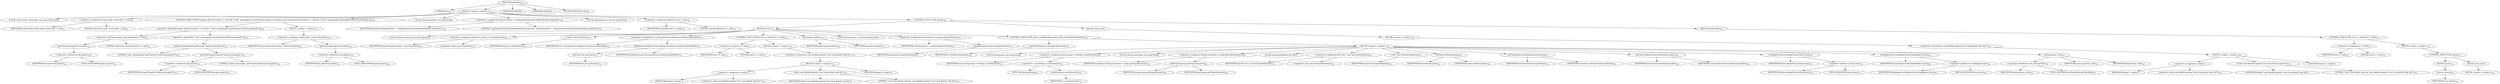 digraph "initTasks" {  
"1407" [label = <(METHOD,initTasks)<SUB>720</SUB>> ]
"55" [label = <(PARAM,this)<SUB>720</SUB>> ]
"1408" [label = <(BLOCK,&lt;empty&gt;,&lt;empty&gt;)<SUB>720</SUB>> ]
"1409" [label = <(LOCAL,ClassLoader classLoader: java.lang.ClassLoader)> ]
"1410" [label = <(&lt;operator&gt;.assignment,ClassLoader classLoader = null)<SUB>721</SUB>> ]
"1411" [label = <(IDENTIFIER,classLoader,ClassLoader classLoader = null)<SUB>721</SUB>> ]
"1412" [label = <(LITERAL,null,ClassLoader classLoader = null)<SUB>721</SUB>> ]
"1413" [label = <(CONTROL_STRUCTURE,if (project.getCoreLoader() != null &amp;&amp; !(&quot;only&quot;.equals(project.getProperty(&quot;build.sysclasspath&quot;)))),if (project.getCoreLoader() != null &amp;&amp; !(&quot;only&quot;.equals(project.getProperty(&quot;build.sysclasspath&quot;)))))<SUB>722</SUB>> ]
"1414" [label = <(&lt;operator&gt;.logicalAnd,project.getCoreLoader() != null &amp;&amp; !(&quot;only&quot;.equals(project.getProperty(&quot;build.sysclasspath&quot;))))<SUB>722</SUB>> ]
"1415" [label = <(&lt;operator&gt;.notEquals,project.getCoreLoader() != null)<SUB>722</SUB>> ]
"1416" [label = <(getCoreLoader,getCoreLoader())<SUB>722</SUB>> ]
"1417" [label = <(&lt;operator&gt;.fieldAccess,this.project)<SUB>722</SUB>> ]
"1418" [label = <(IDENTIFIER,this,getCoreLoader())<SUB>722</SUB>> ]
"1419" [label = <(FIELD_IDENTIFIER,project,project)<SUB>722</SUB>> ]
"1420" [label = <(LITERAL,null,project.getCoreLoader() != null)<SUB>722</SUB>> ]
"1421" [label = <(&lt;operator&gt;.logicalNot,!(&quot;only&quot;.equals(project.getProperty(&quot;build.sysclasspath&quot;))))<SUB>723</SUB>> ]
"1422" [label = <(equals,equals(project.getProperty(&quot;build.sysclasspath&quot;)))<SUB>723</SUB>> ]
"1423" [label = <(LITERAL,&quot;only&quot;,equals(project.getProperty(&quot;build.sysclasspath&quot;)))<SUB>723</SUB>> ]
"1424" [label = <(getProperty,getProperty(&quot;build.sysclasspath&quot;))<SUB>723</SUB>> ]
"1425" [label = <(&lt;operator&gt;.fieldAccess,this.project)<SUB>723</SUB>> ]
"1426" [label = <(IDENTIFIER,this,getProperty(&quot;build.sysclasspath&quot;))<SUB>723</SUB>> ]
"1427" [label = <(FIELD_IDENTIFIER,project,project)<SUB>723</SUB>> ]
"1428" [label = <(LITERAL,&quot;build.sysclasspath&quot;,getProperty(&quot;build.sysclasspath&quot;))<SUB>723</SUB>> ]
"1429" [label = <(BLOCK,&lt;empty&gt;,&lt;empty&gt;)<SUB>723</SUB>> ]
"1430" [label = <(&lt;operator&gt;.assignment,classLoader = getCoreLoader())<SUB>724</SUB>> ]
"1431" [label = <(IDENTIFIER,classLoader,classLoader = getCoreLoader())<SUB>724</SUB>> ]
"1432" [label = <(getCoreLoader,getCoreLoader())<SUB>724</SUB>> ]
"1433" [label = <(&lt;operator&gt;.fieldAccess,this.project)<SUB>724</SUB>> ]
"1434" [label = <(IDENTIFIER,this,getCoreLoader())<SUB>724</SUB>> ]
"1435" [label = <(FIELD_IDENTIFIER,project,project)<SUB>724</SUB>> ]
"1436" [label = <(LOCAL,String dataDefs: java.lang.String)> ]
"1437" [label = <(&lt;operator&gt;.assignment,String dataDefs = &quot;/org/apache/tools/ant/taskdefs/defaults.properties&quot;)<SUB>726</SUB>> ]
"1438" [label = <(IDENTIFIER,dataDefs,String dataDefs = &quot;/org/apache/tools/ant/taskdefs/defaults.properties&quot;)<SUB>726</SUB>> ]
"1439" [label = <(LITERAL,&quot;/org/apache/tools/ant/taskdefs/defaults.properties&quot;,String dataDefs = &quot;/org/apache/tools/ant/taskdefs/defaults.properties&quot;)<SUB>726</SUB>> ]
"1440" [label = <(LOCAL,InputStream in: java.io.InputStream)> ]
"1441" [label = <(&lt;operator&gt;.assignment,InputStream in = null)<SUB>728</SUB>> ]
"1442" [label = <(IDENTIFIER,in,InputStream in = null)<SUB>728</SUB>> ]
"1443" [label = <(LITERAL,null,InputStream in = null)<SUB>728</SUB>> ]
"1444" [label = <(CONTROL_STRUCTURE,try,try)<SUB>729</SUB>> ]
"1445" [label = <(BLOCK,try,try)<SUB>729</SUB>> ]
"53" [label = <(LOCAL,Properties props: java.util.Properties)> ]
"1446" [label = <(&lt;operator&gt;.assignment,Properties props = new Properties())<SUB>730</SUB>> ]
"1447" [label = <(IDENTIFIER,props,Properties props = new Properties())<SUB>730</SUB>> ]
"1448" [label = <(&lt;operator&gt;.alloc,new Properties())<SUB>730</SUB>> ]
"1449" [label = <(&lt;init&gt;,new Properties())<SUB>730</SUB>> ]
"52" [label = <(IDENTIFIER,props,new Properties())<SUB>730</SUB>> ]
"1450" [label = <(&lt;operator&gt;.assignment,in = this.getClass().getResourceAsStream(dataDefs))<SUB>731</SUB>> ]
"1451" [label = <(IDENTIFIER,in,in = this.getClass().getResourceAsStream(dataDefs))<SUB>731</SUB>> ]
"1452" [label = <(getResourceAsStream,this.getClass().getResourceAsStream(dataDefs))<SUB>731</SUB>> ]
"1453" [label = <(getClass,this.getClass())<SUB>731</SUB>> ]
"54" [label = <(IDENTIFIER,this,this.getClass())<SUB>731</SUB>> ]
"1454" [label = <(IDENTIFIER,dataDefs,this.getClass().getResourceAsStream(dataDefs))<SUB>731</SUB>> ]
"1455" [label = <(CONTROL_STRUCTURE,if (in == null),if (in == null))<SUB>732</SUB>> ]
"1456" [label = <(&lt;operator&gt;.equals,in == null)<SUB>732</SUB>> ]
"1457" [label = <(IDENTIFIER,in,in == null)<SUB>732</SUB>> ]
"1458" [label = <(LITERAL,null,in == null)<SUB>732</SUB>> ]
"1459" [label = <(BLOCK,&lt;empty&gt;,&lt;empty&gt;)<SUB>732</SUB>> ]
"1460" [label = <(&lt;operator&gt;.throw,throw new BuildException(&quot;Can't load default task list&quot;);)<SUB>733</SUB>> ]
"1461" [label = <(BLOCK,&lt;empty&gt;,&lt;empty&gt;)<SUB>733</SUB>> ]
"1462" [label = <(&lt;operator&gt;.assignment,&lt;empty&gt;)> ]
"1463" [label = <(IDENTIFIER,$obj15,&lt;empty&gt;)> ]
"1464" [label = <(&lt;operator&gt;.alloc,new BuildException(&quot;Can't load default task list&quot;))<SUB>733</SUB>> ]
"1465" [label = <(&lt;init&gt;,new BuildException(&quot;Can't load default task list&quot;))<SUB>733</SUB>> ]
"1466" [label = <(IDENTIFIER,$obj15,new BuildException(&quot;Can't load default task list&quot;))> ]
"1467" [label = <(LITERAL,&quot;Can't load default task list&quot;,new BuildException(&quot;Can't load default task list&quot;))<SUB>733</SUB>> ]
"1468" [label = <(IDENTIFIER,$obj15,&lt;empty&gt;)> ]
"1469" [label = <(load,props.load(in))<SUB>735</SUB>> ]
"1470" [label = <(IDENTIFIER,props,props.load(in))<SUB>735</SUB>> ]
"1471" [label = <(IDENTIFIER,in,props.load(in))<SUB>735</SUB>> ]
"1472" [label = <(LOCAL,Enumeration e: java.util.Enumeration)> ]
"1473" [label = <(&lt;operator&gt;.assignment,Enumeration e = props.propertyNames())<SUB>737</SUB>> ]
"1474" [label = <(IDENTIFIER,e,Enumeration e = props.propertyNames())<SUB>737</SUB>> ]
"1475" [label = <(propertyNames,props.propertyNames())<SUB>737</SUB>> ]
"1476" [label = <(IDENTIFIER,props,props.propertyNames())<SUB>737</SUB>> ]
"1477" [label = <(CONTROL_STRUCTURE,while (e.hasMoreElements()),while (e.hasMoreElements()))<SUB>738</SUB>> ]
"1478" [label = <(hasMoreElements,e.hasMoreElements())<SUB>738</SUB>> ]
"1479" [label = <(IDENTIFIER,e,e.hasMoreElements())<SUB>738</SUB>> ]
"1480" [label = <(BLOCK,&lt;empty&gt;,&lt;empty&gt;)<SUB>738</SUB>> ]
"1481" [label = <(LOCAL,String name: java.lang.String)> ]
"1482" [label = <(&lt;operator&gt;.assignment,String name = (String) e.nextElement())<SUB>739</SUB>> ]
"1483" [label = <(IDENTIFIER,name,String name = (String) e.nextElement())<SUB>739</SUB>> ]
"1484" [label = <(&lt;operator&gt;.cast,(String) e.nextElement())<SUB>739</SUB>> ]
"1485" [label = <(TYPE_REF,String,String)<SUB>739</SUB>> ]
"1486" [label = <(nextElement,e.nextElement())<SUB>739</SUB>> ]
"1487" [label = <(IDENTIFIER,e,e.nextElement())<SUB>739</SUB>> ]
"1488" [label = <(LOCAL,String className: java.lang.String)> ]
"1489" [label = <(&lt;operator&gt;.assignment,String className = props.getProperty(name))<SUB>740</SUB>> ]
"1490" [label = <(IDENTIFIER,className,String className = props.getProperty(name))<SUB>740</SUB>> ]
"1491" [label = <(getProperty,props.getProperty(name))<SUB>740</SUB>> ]
"1492" [label = <(IDENTIFIER,props,props.getProperty(name))<SUB>740</SUB>> ]
"1493" [label = <(IDENTIFIER,name,props.getProperty(name))<SUB>740</SUB>> ]
"57" [label = <(LOCAL,AntTypeDefinition def: ANY)> ]
"1494" [label = <(&lt;operator&gt;.assignment,ANY def = new AntTypeDefinition())<SUB>741</SUB>> ]
"1495" [label = <(IDENTIFIER,def,ANY def = new AntTypeDefinition())<SUB>741</SUB>> ]
"1496" [label = <(&lt;operator&gt;.alloc,new AntTypeDefinition())<SUB>741</SUB>> ]
"1497" [label = <(&lt;init&gt;,new AntTypeDefinition())<SUB>741</SUB>> ]
"56" [label = <(IDENTIFIER,def,new AntTypeDefinition())<SUB>741</SUB>> ]
"1498" [label = <(setName,setName(name))<SUB>742</SUB>> ]
"1499" [label = <(IDENTIFIER,def,setName(name))<SUB>742</SUB>> ]
"1500" [label = <(IDENTIFIER,name,setName(name))<SUB>742</SUB>> ]
"1501" [label = <(setClassName,setClassName(className))<SUB>743</SUB>> ]
"1502" [label = <(IDENTIFIER,def,setClassName(className))<SUB>743</SUB>> ]
"1503" [label = <(IDENTIFIER,className,setClassName(className))<SUB>743</SUB>> ]
"1504" [label = <(setClassLoader,setClassLoader(classLoader))<SUB>744</SUB>> ]
"1505" [label = <(IDENTIFIER,def,setClassLoader(classLoader))<SUB>744</SUB>> ]
"1506" [label = <(IDENTIFIER,classLoader,setClassLoader(classLoader))<SUB>744</SUB>> ]
"1507" [label = <(setAdaptToClass,setAdaptToClass(Task.class))<SUB>745</SUB>> ]
"1508" [label = <(IDENTIFIER,def,setAdaptToClass(Task.class))<SUB>745</SUB>> ]
"1509" [label = <(&lt;operator&gt;.fieldAccess,Task.class)<SUB>745</SUB>> ]
"1510" [label = <(IDENTIFIER,Task,setAdaptToClass(Task.class))<SUB>745</SUB>> ]
"1511" [label = <(FIELD_IDENTIFIER,class,class)<SUB>745</SUB>> ]
"1512" [label = <(setAdapterClass,setAdapterClass(TaskAdapter.class))<SUB>746</SUB>> ]
"1513" [label = <(IDENTIFIER,def,setAdapterClass(TaskAdapter.class))<SUB>746</SUB>> ]
"1514" [label = <(&lt;operator&gt;.fieldAccess,TaskAdapter.class)<SUB>746</SUB>> ]
"1515" [label = <(IDENTIFIER,TaskAdapter,setAdapterClass(TaskAdapter.class))<SUB>746</SUB>> ]
"1516" [label = <(FIELD_IDENTIFIER,class,class)<SUB>746</SUB>> ]
"1517" [label = <(put,put(name, def))<SUB>747</SUB>> ]
"1518" [label = <(&lt;operator&gt;.fieldAccess,this.antTypeTable)<SUB>747</SUB>> ]
"1519" [label = <(IDENTIFIER,this,put(name, def))<SUB>747</SUB>> ]
"1520" [label = <(FIELD_IDENTIFIER,antTypeTable,antTypeTable)<SUB>747</SUB>> ]
"1521" [label = <(IDENTIFIER,name,put(name, def))<SUB>747</SUB>> ]
"1522" [label = <(IDENTIFIER,def,put(name, def))<SUB>747</SUB>> ]
"1523" [label = <(BLOCK,catch,catch)> ]
"1524" [label = <(BLOCK,&lt;empty&gt;,&lt;empty&gt;)<SUB>749</SUB>> ]
"1525" [label = <(&lt;operator&gt;.throw,throw new BuildException(&quot;Can't load default type list&quot;);)<SUB>750</SUB>> ]
"1526" [label = <(BLOCK,&lt;empty&gt;,&lt;empty&gt;)<SUB>750</SUB>> ]
"1527" [label = <(&lt;operator&gt;.assignment,&lt;empty&gt;)> ]
"1528" [label = <(IDENTIFIER,$obj17,&lt;empty&gt;)> ]
"1529" [label = <(&lt;operator&gt;.alloc,new BuildException(&quot;Can't load default type list&quot;))<SUB>750</SUB>> ]
"1530" [label = <(&lt;init&gt;,new BuildException(&quot;Can't load default type list&quot;))<SUB>750</SUB>> ]
"1531" [label = <(IDENTIFIER,$obj17,new BuildException(&quot;Can't load default type list&quot;))> ]
"1532" [label = <(LITERAL,&quot;Can't load default type list&quot;,new BuildException(&quot;Can't load default type list&quot;))<SUB>750</SUB>> ]
"1533" [label = <(IDENTIFIER,$obj17,&lt;empty&gt;)> ]
"1534" [label = <(BLOCK,finally,finally)<SUB>751</SUB>> ]
"1535" [label = <(CONTROL_STRUCTURE,if (in != null),if (in != null))<SUB>752</SUB>> ]
"1536" [label = <(&lt;operator&gt;.notEquals,in != null)<SUB>752</SUB>> ]
"1537" [label = <(IDENTIFIER,in,in != null)<SUB>752</SUB>> ]
"1538" [label = <(LITERAL,null,in != null)<SUB>752</SUB>> ]
"1539" [label = <(BLOCK,&lt;empty&gt;,&lt;empty&gt;)<SUB>752</SUB>> ]
"1540" [label = <(CONTROL_STRUCTURE,try,try)<SUB>753</SUB>> ]
"1541" [label = <(BLOCK,try,try)<SUB>753</SUB>> ]
"1542" [label = <(close,in.close())<SUB>754</SUB>> ]
"1543" [label = <(IDENTIFIER,in,in.close())<SUB>754</SUB>> ]
"1544" [label = <(BLOCK,catch,catch)> ]
"1545" [label = <(BLOCK,&lt;empty&gt;,&lt;empty&gt;)<SUB>755</SUB>> ]
"1546" [label = <(MODIFIER,PRIVATE)> ]
"1547" [label = <(MODIFIER,VIRTUAL)> ]
"1548" [label = <(METHOD_RETURN,void)<SUB>720</SUB>> ]
  "1407" -> "55" 
  "1407" -> "1408" 
  "1407" -> "1546" 
  "1407" -> "1547" 
  "1407" -> "1548" 
  "1408" -> "1409" 
  "1408" -> "1410" 
  "1408" -> "1413" 
  "1408" -> "1436" 
  "1408" -> "1437" 
  "1408" -> "1440" 
  "1408" -> "1441" 
  "1408" -> "1444" 
  "1410" -> "1411" 
  "1410" -> "1412" 
  "1413" -> "1414" 
  "1413" -> "1429" 
  "1414" -> "1415" 
  "1414" -> "1421" 
  "1415" -> "1416" 
  "1415" -> "1420" 
  "1416" -> "1417" 
  "1417" -> "1418" 
  "1417" -> "1419" 
  "1421" -> "1422" 
  "1422" -> "1423" 
  "1422" -> "1424" 
  "1424" -> "1425" 
  "1424" -> "1428" 
  "1425" -> "1426" 
  "1425" -> "1427" 
  "1429" -> "1430" 
  "1430" -> "1431" 
  "1430" -> "1432" 
  "1432" -> "1433" 
  "1433" -> "1434" 
  "1433" -> "1435" 
  "1437" -> "1438" 
  "1437" -> "1439" 
  "1441" -> "1442" 
  "1441" -> "1443" 
  "1444" -> "1445" 
  "1444" -> "1523" 
  "1444" -> "1534" 
  "1445" -> "53" 
  "1445" -> "1446" 
  "1445" -> "1449" 
  "1445" -> "1450" 
  "1445" -> "1455" 
  "1445" -> "1469" 
  "1445" -> "1472" 
  "1445" -> "1473" 
  "1445" -> "1477" 
  "1446" -> "1447" 
  "1446" -> "1448" 
  "1449" -> "52" 
  "1450" -> "1451" 
  "1450" -> "1452" 
  "1452" -> "1453" 
  "1452" -> "1454" 
  "1453" -> "54" 
  "1455" -> "1456" 
  "1455" -> "1459" 
  "1456" -> "1457" 
  "1456" -> "1458" 
  "1459" -> "1460" 
  "1460" -> "1461" 
  "1461" -> "1462" 
  "1461" -> "1465" 
  "1461" -> "1468" 
  "1462" -> "1463" 
  "1462" -> "1464" 
  "1465" -> "1466" 
  "1465" -> "1467" 
  "1469" -> "1470" 
  "1469" -> "1471" 
  "1473" -> "1474" 
  "1473" -> "1475" 
  "1475" -> "1476" 
  "1477" -> "1478" 
  "1477" -> "1480" 
  "1478" -> "1479" 
  "1480" -> "1481" 
  "1480" -> "1482" 
  "1480" -> "1488" 
  "1480" -> "1489" 
  "1480" -> "57" 
  "1480" -> "1494" 
  "1480" -> "1497" 
  "1480" -> "1498" 
  "1480" -> "1501" 
  "1480" -> "1504" 
  "1480" -> "1507" 
  "1480" -> "1512" 
  "1480" -> "1517" 
  "1482" -> "1483" 
  "1482" -> "1484" 
  "1484" -> "1485" 
  "1484" -> "1486" 
  "1486" -> "1487" 
  "1489" -> "1490" 
  "1489" -> "1491" 
  "1491" -> "1492" 
  "1491" -> "1493" 
  "1494" -> "1495" 
  "1494" -> "1496" 
  "1497" -> "56" 
  "1498" -> "1499" 
  "1498" -> "1500" 
  "1501" -> "1502" 
  "1501" -> "1503" 
  "1504" -> "1505" 
  "1504" -> "1506" 
  "1507" -> "1508" 
  "1507" -> "1509" 
  "1509" -> "1510" 
  "1509" -> "1511" 
  "1512" -> "1513" 
  "1512" -> "1514" 
  "1514" -> "1515" 
  "1514" -> "1516" 
  "1517" -> "1518" 
  "1517" -> "1521" 
  "1517" -> "1522" 
  "1518" -> "1519" 
  "1518" -> "1520" 
  "1523" -> "1524" 
  "1524" -> "1525" 
  "1525" -> "1526" 
  "1526" -> "1527" 
  "1526" -> "1530" 
  "1526" -> "1533" 
  "1527" -> "1528" 
  "1527" -> "1529" 
  "1530" -> "1531" 
  "1530" -> "1532" 
  "1534" -> "1535" 
  "1535" -> "1536" 
  "1535" -> "1539" 
  "1536" -> "1537" 
  "1536" -> "1538" 
  "1539" -> "1540" 
  "1540" -> "1541" 
  "1540" -> "1544" 
  "1541" -> "1542" 
  "1542" -> "1543" 
  "1544" -> "1545" 
}
